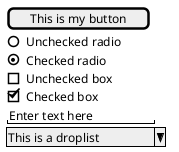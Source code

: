 @startuml
salt
{[This is my button]
   ()  Unchecked radio
   (X) Checked radio
   []  Unchecked box
   [X] Checked box
   "Enter text here   "
   ^This is a droplist^
 }
  Just plain text

@enduml
